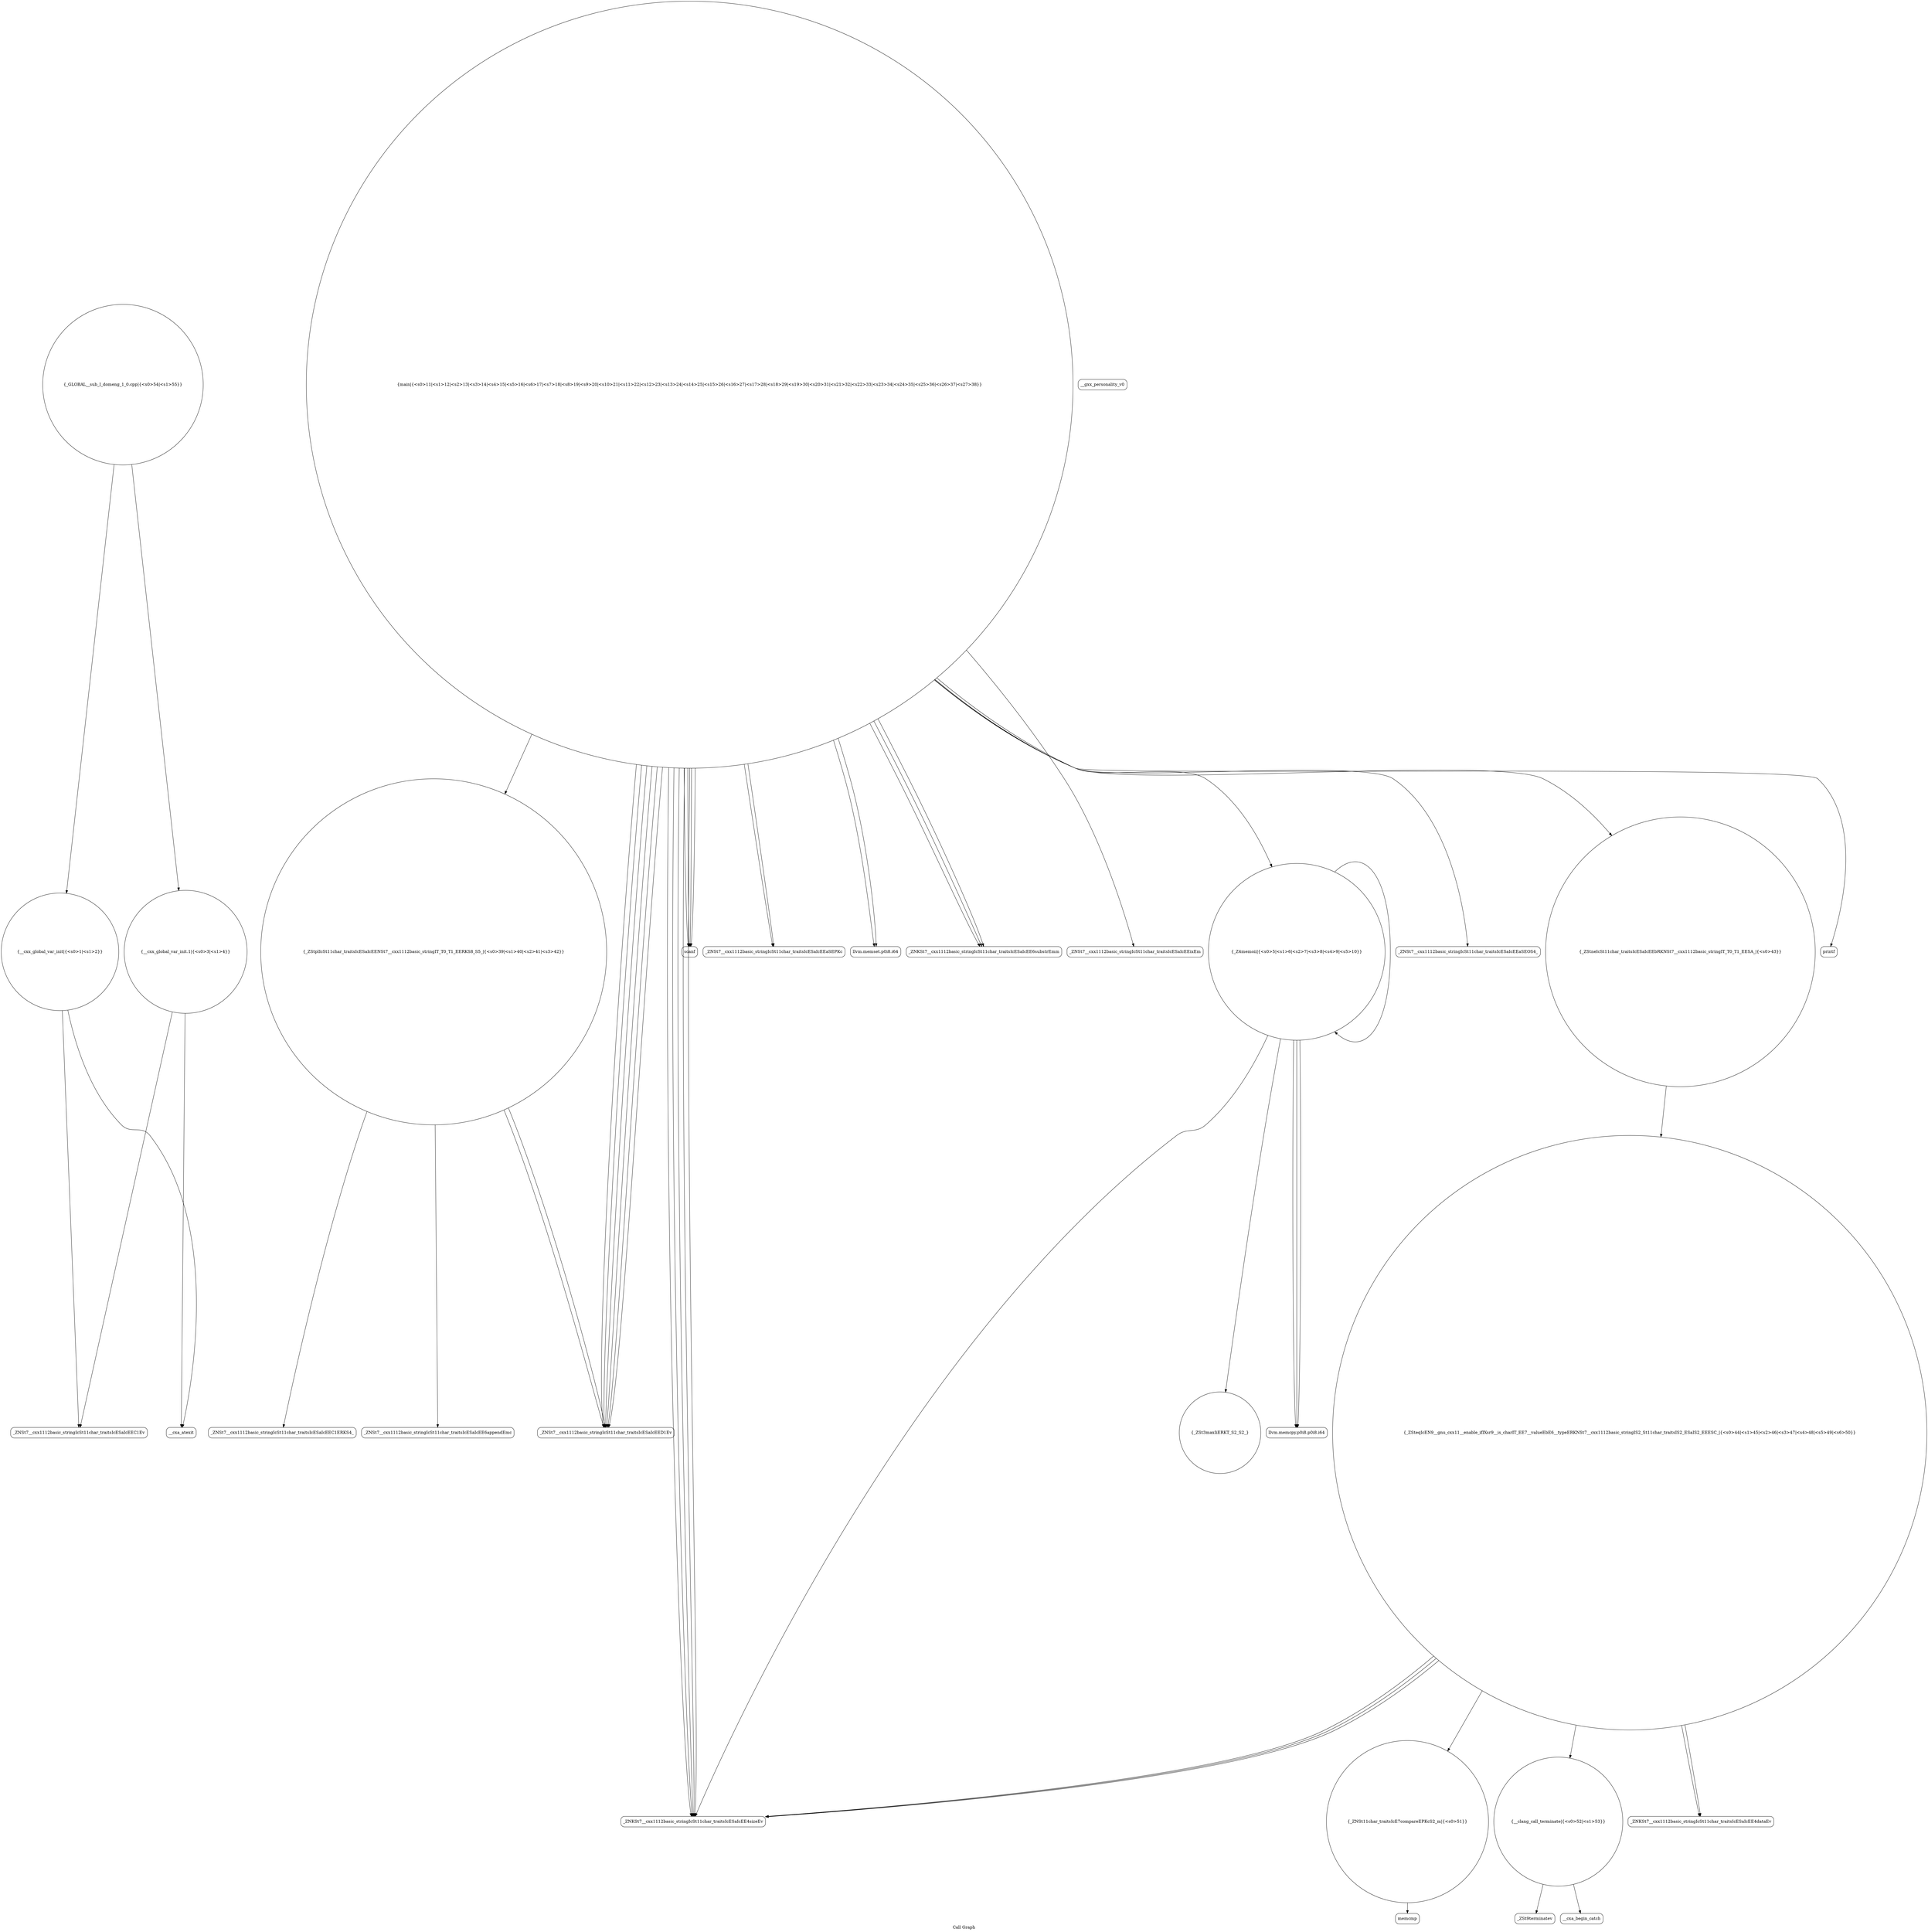 digraph "Call Graph" {
	label="Call Graph";

	Node0x55e3b2e96140 [shape=record,shape=circle,label="{__cxx_global_var_init|{<s0>1|<s1>2}}"];
	Node0x55e3b2e96140:s0 -> Node0x55e3b2e965d0[color=black];
	Node0x55e3b2e96140:s1 -> Node0x55e3b2e966d0[color=black];
	Node0x55e3b2e97250 [shape=record,shape=Mrecord,label="{__cxa_begin_catch}"];
	Node0x55e3b2e968d0 [shape=record,shape=Mrecord,label="{_ZNKSt7__cxx1112basic_stringIcSt11char_traitsIcESaIcEE4sizeEv}"];
	Node0x55e3b2e96c50 [shape=record,shape=circle,label="{_ZStplIcSt11char_traitsIcESaIcEENSt7__cxx1112basic_stringIT_T0_T1_EERKS8_S5_|{<s0>39|<s1>40|<s2>41|<s3>42}}"];
	Node0x55e3b2e96c50:s0 -> Node0x55e3b2e96f50[color=black];
	Node0x55e3b2e96c50:s1 -> Node0x55e3b2e96fd0[color=black];
	Node0x55e3b2e96c50:s2 -> Node0x55e3b2e96650[color=black];
	Node0x55e3b2e96c50:s3 -> Node0x55e3b2e96650[color=black];
	Node0x55e3b2e96fd0 [shape=record,shape=Mrecord,label="{_ZNSt7__cxx1112basic_stringIcSt11char_traitsIcESaIcEE6appendEmc}"];
	Node0x55e3b2e96650 [shape=record,shape=Mrecord,label="{_ZNSt7__cxx1112basic_stringIcSt11char_traitsIcESaIcEED1Ev}"];
	Node0x55e3b2e97350 [shape=record,shape=Mrecord,label="{memcmp}"];
	Node0x55e3b2e969d0 [shape=record,shape=circle,label="{main|{<s0>11|<s1>12|<s2>13|<s3>14|<s4>15|<s5>16|<s6>17|<s7>18|<s8>19|<s9>20|<s10>21|<s11>22|<s12>23|<s13>24|<s14>25|<s15>26|<s16>27|<s17>28|<s18>29|<s19>30|<s20>31|<s21>32|<s22>33|<s23>34|<s24>35|<s25>36|<s26>37|<s27>38}}"];
	Node0x55e3b2e969d0:s0 -> Node0x55e3b2e96a50[color=black];
	Node0x55e3b2e969d0:s1 -> Node0x55e3b2e96a50[color=black];
	Node0x55e3b2e969d0:s2 -> Node0x55e3b2e96a50[color=black];
	Node0x55e3b2e969d0:s3 -> Node0x55e3b2e96a50[color=black];
	Node0x55e3b2e969d0:s4 -> Node0x55e3b2e96ad0[color=black];
	Node0x55e3b2e969d0:s5 -> Node0x55e3b2e96ad0[color=black];
	Node0x55e3b2e969d0:s6 -> Node0x55e3b2e96b50[color=black];
	Node0x55e3b2e969d0:s7 -> Node0x55e3b2e96b50[color=black];
	Node0x55e3b2e969d0:s8 -> Node0x55e3b2e968d0[color=black];
	Node0x55e3b2e969d0:s9 -> Node0x55e3b2e96bd0[color=black];
	Node0x55e3b2e969d0:s10 -> Node0x55e3b2e96cd0[color=black];
	Node0x55e3b2e969d0:s11 -> Node0x55e3b2e96c50[color=black];
	Node0x55e3b2e969d0:s12 -> Node0x55e3b2e968d0[color=black];
	Node0x55e3b2e969d0:s13 -> Node0x55e3b2e968d0[color=black];
	Node0x55e3b2e969d0:s14 -> Node0x55e3b2e968d0[color=black];
	Node0x55e3b2e969d0:s15 -> Node0x55e3b2e96bd0[color=black];
	Node0x55e3b2e969d0:s16 -> Node0x55e3b2e96dd0[color=black];
	Node0x55e3b2e969d0:s17 -> Node0x55e3b2e96650[color=black];
	Node0x55e3b2e969d0:s18 -> Node0x55e3b2e96bd0[color=black];
	Node0x55e3b2e969d0:s19 -> Node0x55e3b2e96e50[color=black];
	Node0x55e3b2e969d0:s20 -> Node0x55e3b2e96650[color=black];
	Node0x55e3b2e969d0:s21 -> Node0x55e3b2e96650[color=black];
	Node0x55e3b2e969d0:s22 -> Node0x55e3b2e968d0[color=black];
	Node0x55e3b2e969d0:s23 -> Node0x55e3b2e96650[color=black];
	Node0x55e3b2e969d0:s24 -> Node0x55e3b2e96650[color=black];
	Node0x55e3b2e969d0:s25 -> Node0x55e3b2e96650[color=black];
	Node0x55e3b2e969d0:s26 -> Node0x55e3b2e967d0[color=black];
	Node0x55e3b2e969d0:s27 -> Node0x55e3b2e96ed0[color=black];
	Node0x55e3b2e96d50 [shape=record,shape=Mrecord,label="{__gxx_personality_v0}"];
	Node0x55e3b2e970d0 [shape=record,shape=circle,label="{_ZNSt11char_traitsIcE7compareEPKcS2_m|{<s0>51}}"];
	Node0x55e3b2e970d0:s0 -> Node0x55e3b2e97350[color=black];
	Node0x55e3b2e96750 [shape=record,shape=circle,label="{__cxx_global_var_init.1|{<s0>3|<s1>4}}"];
	Node0x55e3b2e96750:s0 -> Node0x55e3b2e965d0[color=black];
	Node0x55e3b2e96750:s1 -> Node0x55e3b2e966d0[color=black];
	Node0x55e3b2e96ad0 [shape=record,shape=Mrecord,label="{_ZNSt7__cxx1112basic_stringIcSt11char_traitsIcESaIcEEaSEPKc}"];
	Node0x55e3b2e96e50 [shape=record,shape=Mrecord,label="{_ZNSt7__cxx1112basic_stringIcSt11char_traitsIcESaIcEEaSEOS4_}"];
	Node0x55e3b2e971d0 [shape=record,shape=circle,label="{__clang_call_terminate|{<s0>52|<s1>53}}"];
	Node0x55e3b2e971d0:s0 -> Node0x55e3b2e97250[color=black];
	Node0x55e3b2e971d0:s1 -> Node0x55e3b2e972d0[color=black];
	Node0x55e3b2e96850 [shape=record,shape=Mrecord,label="{llvm.memcpy.p0i8.p0i8.i64}"];
	Node0x55e3b2e96bd0 [shape=record,shape=Mrecord,label="{_ZNKSt7__cxx1112basic_stringIcSt11char_traitsIcESaIcEE6substrEmm}"];
	Node0x55e3b2e96f50 [shape=record,shape=Mrecord,label="{_ZNSt7__cxx1112basic_stringIcSt11char_traitsIcESaIcEEC1ERKS4_}"];
	Node0x55e3b2e965d0 [shape=record,shape=Mrecord,label="{_ZNSt7__cxx1112basic_stringIcSt11char_traitsIcESaIcEEC1Ev}"];
	Node0x55e3b2e972d0 [shape=record,shape=Mrecord,label="{_ZSt9terminatev}"];
	Node0x55e3b2e96950 [shape=record,shape=circle,label="{_ZSt3maxIiERKT_S2_S2_}"];
	Node0x55e3b2e96cd0 [shape=record,shape=Mrecord,label="{_ZNSt7__cxx1112basic_stringIcSt11char_traitsIcESaIcEEixEm}"];
	Node0x55e3b2e97050 [shape=record,shape=circle,label="{_ZSteqIcEN9__gnu_cxx11__enable_ifIXsr9__is_charIT_EE7__valueEbE6__typeERKNSt7__cxx1112basic_stringIS2_St11char_traitsIS2_ESaIS2_EEESC_|{<s0>44|<s1>45|<s2>46|<s3>47|<s4>48|<s5>49|<s6>50}}"];
	Node0x55e3b2e97050:s0 -> Node0x55e3b2e968d0[color=black];
	Node0x55e3b2e97050:s1 -> Node0x55e3b2e968d0[color=black];
	Node0x55e3b2e97050:s2 -> Node0x55e3b2e97150[color=black];
	Node0x55e3b2e97050:s3 -> Node0x55e3b2e97150[color=black];
	Node0x55e3b2e97050:s4 -> Node0x55e3b2e968d0[color=black];
	Node0x55e3b2e97050:s5 -> Node0x55e3b2e970d0[color=black];
	Node0x55e3b2e97050:s6 -> Node0x55e3b2e971d0[color=black];
	Node0x55e3b2e966d0 [shape=record,shape=Mrecord,label="{__cxa_atexit}"];
	Node0x55e3b2e973d0 [shape=record,shape=circle,label="{_GLOBAL__sub_I_domeng_1_0.cpp|{<s0>54|<s1>55}}"];
	Node0x55e3b2e973d0:s0 -> Node0x55e3b2e96140[color=black];
	Node0x55e3b2e973d0:s1 -> Node0x55e3b2e96750[color=black];
	Node0x55e3b2e96a50 [shape=record,shape=Mrecord,label="{scanf}"];
	Node0x55e3b2e96dd0 [shape=record,shape=circle,label="{_ZStneIcSt11char_traitsIcESaIcEEbRKNSt7__cxx1112basic_stringIT_T0_T1_EESA_|{<s0>43}}"];
	Node0x55e3b2e96dd0:s0 -> Node0x55e3b2e97050[color=black];
	Node0x55e3b2e97150 [shape=record,shape=Mrecord,label="{_ZNKSt7__cxx1112basic_stringIcSt11char_traitsIcESaIcEE4dataEv}"];
	Node0x55e3b2e967d0 [shape=record,shape=circle,label="{_Z4memoii|{<s0>5|<s1>6|<s2>7|<s3>8|<s4>9|<s5>10}}"];
	Node0x55e3b2e967d0:s0 -> Node0x55e3b2e96850[color=black];
	Node0x55e3b2e967d0:s1 -> Node0x55e3b2e968d0[color=black];
	Node0x55e3b2e967d0:s2 -> Node0x55e3b2e96850[color=black];
	Node0x55e3b2e967d0:s3 -> Node0x55e3b2e967d0[color=black];
	Node0x55e3b2e967d0:s4 -> Node0x55e3b2e96950[color=black];
	Node0x55e3b2e967d0:s5 -> Node0x55e3b2e96850[color=black];
	Node0x55e3b2e96b50 [shape=record,shape=Mrecord,label="{llvm.memset.p0i8.i64}"];
	Node0x55e3b2e96ed0 [shape=record,shape=Mrecord,label="{printf}"];
}
